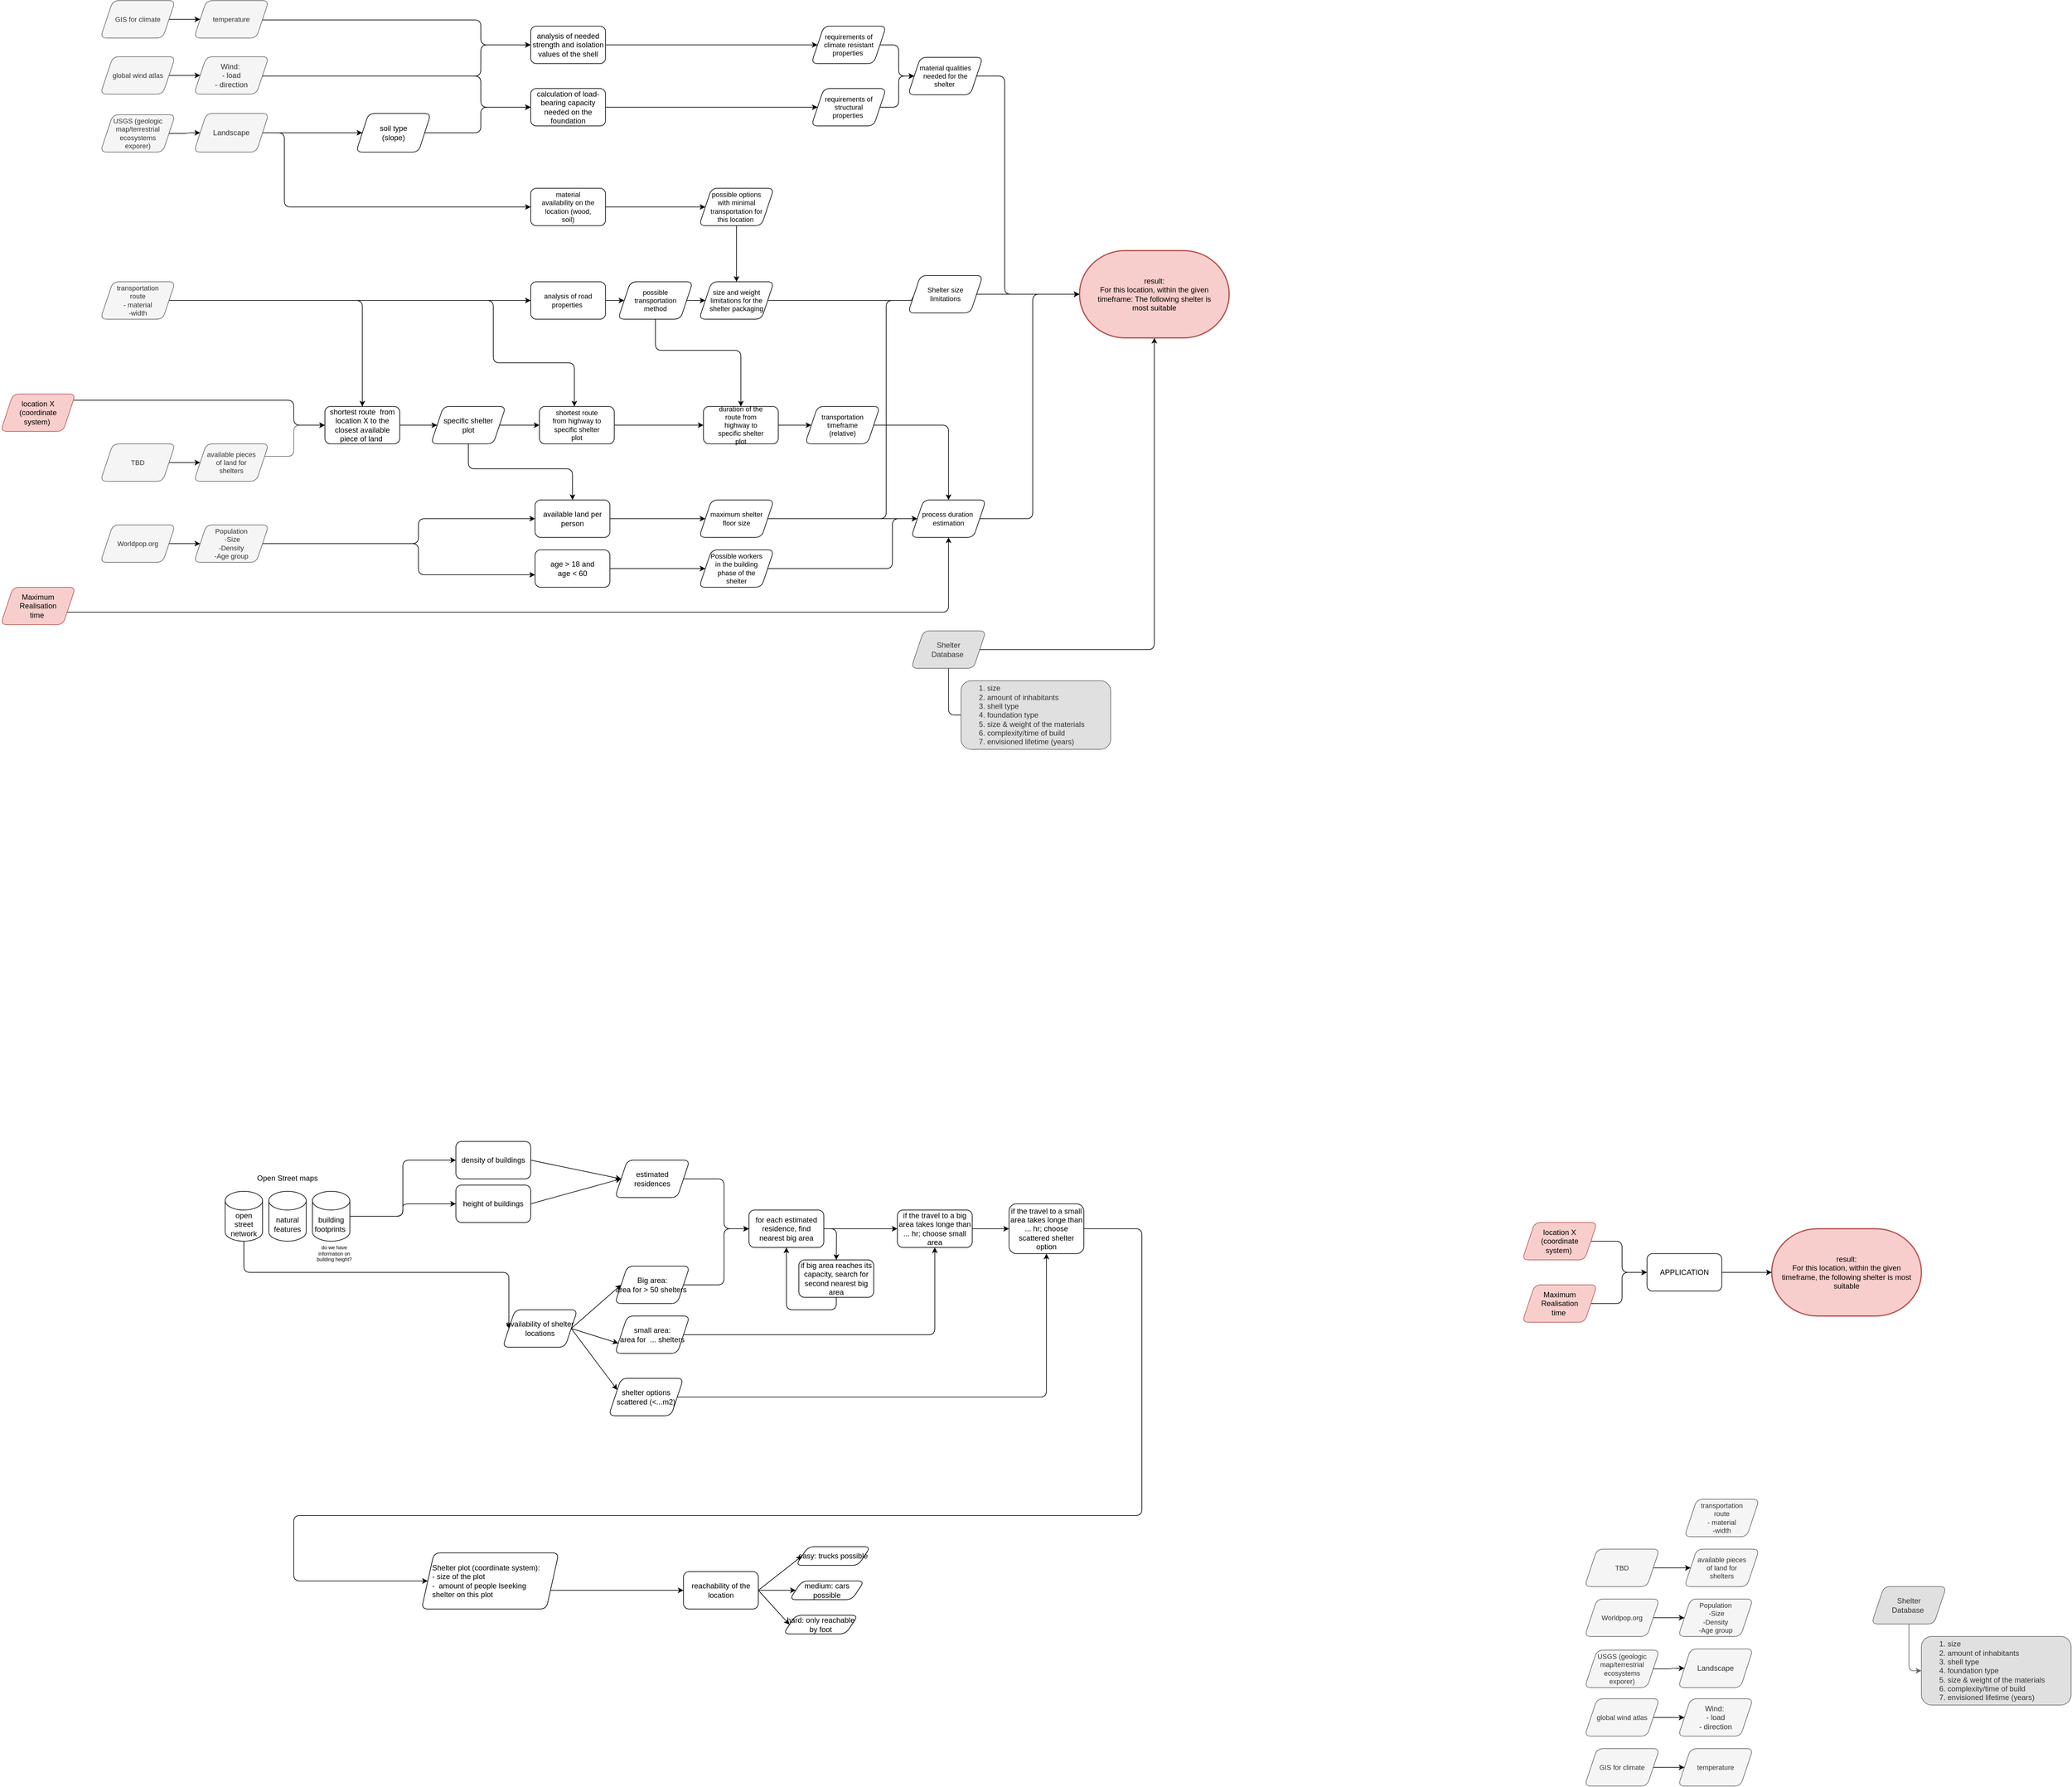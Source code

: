 <mxfile>
    <diagram id="C5RBs43oDa-KdzZeNtuy" name="Page-1">
        <mxGraphModel dx="1010" dy="2383" grid="1" gridSize="10" guides="1" tooltips="1" connect="1" arrows="1" fold="1" page="1" pageScale="1" pageWidth="2336" pageHeight="1654" math="0" shadow="0">
            <root>
                <mxCell id="WIyWlLk6GJQsqaUBKTNV-0"/>
                <mxCell id="WIyWlLk6GJQsqaUBKTNV-1" parent="WIyWlLk6GJQsqaUBKTNV-0"/>
                <mxCell id="rGAcFq7chmI2JZtGDuDB-11" style="rounded=1;orthogonalLoop=1;jettySize=auto;html=1;entryX=0;entryY=0.5;entryDx=0;entryDy=0;exitX=1;exitY=0.5;exitDx=0;exitDy=0;" parent="WIyWlLk6GJQsqaUBKTNV-1" source="rGAcFq7chmI2JZtGDuDB-4" target="rGAcFq7chmI2JZtGDuDB-7" edge="1">
                    <mxGeometry relative="1" as="geometry"/>
                </mxCell>
                <mxCell id="rGAcFq7chmI2JZtGDuDB-12" style="edgeStyle=orthogonalEdgeStyle;rounded=1;orthogonalLoop=1;jettySize=auto;html=1;" parent="WIyWlLk6GJQsqaUBKTNV-1" source="rGAcFq7chmI2JZtGDuDB-4" target="rGAcFq7chmI2JZtGDuDB-8" edge="1">
                    <mxGeometry relative="1" as="geometry"/>
                </mxCell>
                <mxCell id="rGAcFq7chmI2JZtGDuDB-13" style="rounded=1;orthogonalLoop=1;jettySize=auto;html=1;exitX=1;exitY=0.5;exitDx=0;exitDy=0;entryX=0;entryY=0.5;entryDx=0;entryDy=0;" parent="WIyWlLk6GJQsqaUBKTNV-1" source="rGAcFq7chmI2JZtGDuDB-4" target="rGAcFq7chmI2JZtGDuDB-9" edge="1">
                    <mxGeometry relative="1" as="geometry"/>
                </mxCell>
                <mxCell id="rGAcFq7chmI2JZtGDuDB-4" value="reachability of the location" style="rounded=1;whiteSpace=wrap;html=1;" parent="WIyWlLk6GJQsqaUBKTNV-1" vertex="1">
                    <mxGeometry x="1155" y="1170" width="120" height="60" as="geometry"/>
                </mxCell>
                <mxCell id="rGAcFq7chmI2JZtGDuDB-5" value="material qualities needed for the shelter&amp;nbsp;" style="shape=parallelogram;perimeter=parallelogramPerimeter;whiteSpace=wrap;html=1;fixedSize=1;spacing=1;spacingLeft=15;spacingRight=15;fontSize=11;rounded=1;" parent="WIyWlLk6GJQsqaUBKTNV-1" vertex="1">
                    <mxGeometry x="1515" y="-1259" width="120" height="60" as="geometry"/>
                </mxCell>
                <mxCell id="rGAcFq7chmI2JZtGDuDB-7" value="easy: trucks possible" style="shape=parallelogram;perimeter=parallelogramPerimeter;whiteSpace=wrap;html=1;fixedSize=1;rounded=1;" parent="WIyWlLk6GJQsqaUBKTNV-1" vertex="1">
                    <mxGeometry x="1335" y="1130" width="120" height="30" as="geometry"/>
                </mxCell>
                <mxCell id="rGAcFq7chmI2JZtGDuDB-8" value="medium: cars possible" style="shape=parallelogram;perimeter=parallelogramPerimeter;whiteSpace=wrap;html=1;fixedSize=1;rounded=1;" parent="WIyWlLk6GJQsqaUBKTNV-1" vertex="1">
                    <mxGeometry x="1325" y="1185" width="120" height="30" as="geometry"/>
                </mxCell>
                <mxCell id="rGAcFq7chmI2JZtGDuDB-9" value="hard: only reachable by foot" style="shape=parallelogram;perimeter=parallelogramPerimeter;whiteSpace=wrap;html=1;fixedSize=1;rounded=1;" parent="WIyWlLk6GJQsqaUBKTNV-1" vertex="1">
                    <mxGeometry x="1315" y="1240" width="120" height="30" as="geometry"/>
                </mxCell>
                <mxCell id="rGAcFq7chmI2JZtGDuDB-58" style="edgeStyle=orthogonalEdgeStyle;rounded=1;orthogonalLoop=1;jettySize=auto;html=1;entryX=0;entryY=0.5;entryDx=0;entryDy=0;" parent="WIyWlLk6GJQsqaUBKTNV-1" source="rGAcFq7chmI2JZtGDuDB-17" target="rGAcFq7chmI2JZtGDuDB-28" edge="1">
                    <mxGeometry relative="1" as="geometry">
                        <Array as="points">
                            <mxPoint x="450" y="690"/>
                        </Array>
                    </mxGeometry>
                </mxCell>
                <mxCell id="rGAcFq7chmI2JZtGDuDB-17" value="open street network" style="shape=cylinder3;whiteSpace=wrap;html=1;boundedLbl=1;backgroundOutline=1;size=15;rounded=1;" parent="WIyWlLk6GJQsqaUBKTNV-1" vertex="1">
                    <mxGeometry x="420" y="560" width="60" height="80" as="geometry"/>
                </mxCell>
                <mxCell id="rGAcFq7chmI2JZtGDuDB-18" value="natural features" style="shape=cylinder3;whiteSpace=wrap;html=1;boundedLbl=1;backgroundOutline=1;size=15;rounded=1;" parent="WIyWlLk6GJQsqaUBKTNV-1" vertex="1">
                    <mxGeometry x="490" y="560" width="60" height="80" as="geometry"/>
                </mxCell>
                <mxCell id="rGAcFq7chmI2JZtGDuDB-53" style="edgeStyle=orthogonalEdgeStyle;rounded=1;orthogonalLoop=1;jettySize=auto;html=1;entryX=0;entryY=0.5;entryDx=0;entryDy=0;" parent="WIyWlLk6GJQsqaUBKTNV-1" source="rGAcFq7chmI2JZtGDuDB-19" target="rGAcFq7chmI2JZtGDuDB-22" edge="1">
                    <mxGeometry relative="1" as="geometry"/>
                </mxCell>
                <mxCell id="rGAcFq7chmI2JZtGDuDB-55" style="edgeStyle=orthogonalEdgeStyle;rounded=1;orthogonalLoop=1;jettySize=auto;html=1;entryX=0;entryY=0.5;entryDx=0;entryDy=0;" parent="WIyWlLk6GJQsqaUBKTNV-1" source="rGAcFq7chmI2JZtGDuDB-19" target="rGAcFq7chmI2JZtGDuDB-54" edge="1">
                    <mxGeometry relative="1" as="geometry"/>
                </mxCell>
                <mxCell id="rGAcFq7chmI2JZtGDuDB-19" value="building footprints&amp;nbsp;&lt;br&gt;" style="shape=cylinder3;whiteSpace=wrap;html=1;boundedLbl=1;backgroundOutline=1;size=15;rounded=1;" parent="WIyWlLk6GJQsqaUBKTNV-1" vertex="1">
                    <mxGeometry x="560" y="560" width="60" height="80" as="geometry"/>
                </mxCell>
                <mxCell id="rGAcFq7chmI2JZtGDuDB-20" value="Open Street maps" style="text;html=1;strokeColor=none;fillColor=none;align=center;verticalAlign=middle;whiteSpace=wrap;rounded=1;" parent="WIyWlLk6GJQsqaUBKTNV-1" vertex="1">
                    <mxGeometry x="450" y="524" width="140" height="30" as="geometry"/>
                </mxCell>
                <mxCell id="rGAcFq7chmI2JZtGDuDB-21" value="do we have information on building height?" style="text;html=1;strokeColor=none;fillColor=none;align=center;verticalAlign=middle;whiteSpace=wrap;rounded=1;fontSize=8;" parent="WIyWlLk6GJQsqaUBKTNV-1" vertex="1">
                    <mxGeometry x="560" y="650" width="70" height="20" as="geometry"/>
                </mxCell>
                <mxCell id="rGAcFq7chmI2JZtGDuDB-29" style="rounded=1;orthogonalLoop=1;jettySize=auto;html=1;exitX=1;exitY=0.5;exitDx=0;exitDy=0;entryX=0;entryY=0.5;entryDx=0;entryDy=0;" parent="WIyWlLk6GJQsqaUBKTNV-1" source="rGAcFq7chmI2JZtGDuDB-22" target="rGAcFq7chmI2JZtGDuDB-27" edge="1">
                    <mxGeometry relative="1" as="geometry">
                        <mxPoint x="975" y="530" as="targetPoint"/>
                    </mxGeometry>
                </mxCell>
                <mxCell id="rGAcFq7chmI2JZtGDuDB-22" value="density of buildings" style="rounded=1;whiteSpace=wrap;html=1;" parent="WIyWlLk6GJQsqaUBKTNV-1" vertex="1">
                    <mxGeometry x="790" y="480" width="120" height="60" as="geometry"/>
                </mxCell>
                <mxCell id="rGAcFq7chmI2JZtGDuDB-27" value="estimated &lt;br&gt;residences" style="shape=parallelogram;perimeter=parallelogramPerimeter;whiteSpace=wrap;html=1;fixedSize=1;rounded=1;" parent="WIyWlLk6GJQsqaUBKTNV-1" vertex="1">
                    <mxGeometry x="1045" y="510" width="120" height="60" as="geometry"/>
                </mxCell>
                <mxCell id="rGAcFq7chmI2JZtGDuDB-28" value="availability of shelter locations" style="shape=parallelogram;perimeter=parallelogramPerimeter;whiteSpace=wrap;html=1;fixedSize=1;rounded=1;" parent="WIyWlLk6GJQsqaUBKTNV-1" vertex="1">
                    <mxGeometry x="865" y="750" width="120" height="60" as="geometry"/>
                </mxCell>
                <mxCell id="aEGkrqKBKEE6HLABcekG-55" style="edgeStyle=orthogonalEdgeStyle;rounded=1;orthogonalLoop=1;jettySize=auto;html=1;entryX=0.5;entryY=1;entryDx=0;entryDy=0;" parent="WIyWlLk6GJQsqaUBKTNV-1" source="rGAcFq7chmI2JZtGDuDB-30" target="rGAcFq7chmI2JZtGDuDB-38" edge="1">
                    <mxGeometry relative="1" as="geometry"/>
                </mxCell>
                <mxCell id="rGAcFq7chmI2JZtGDuDB-30" value="shelter options scattered (&amp;lt;...m2)" style="shape=parallelogram;perimeter=parallelogramPerimeter;whiteSpace=wrap;html=1;fixedSize=1;rounded=1;" parent="WIyWlLk6GJQsqaUBKTNV-1" vertex="1">
                    <mxGeometry x="1035" y="860" width="120" height="60" as="geometry"/>
                </mxCell>
                <mxCell id="aEGkrqKBKEE6HLABcekG-53" style="edgeStyle=orthogonalEdgeStyle;rounded=1;orthogonalLoop=1;jettySize=auto;html=1;entryX=0.5;entryY=1;entryDx=0;entryDy=0;" parent="WIyWlLk6GJQsqaUBKTNV-1" source="rGAcFq7chmI2JZtGDuDB-31" target="rGAcFq7chmI2JZtGDuDB-37" edge="1">
                    <mxGeometry relative="1" as="geometry"/>
                </mxCell>
                <mxCell id="rGAcFq7chmI2JZtGDuDB-31" value="small area: &lt;br&gt;area for&amp;nbsp; ... shelters" style="shape=parallelogram;perimeter=parallelogramPerimeter;whiteSpace=wrap;html=1;fixedSize=1;rounded=1;" parent="WIyWlLk6GJQsqaUBKTNV-1" vertex="1">
                    <mxGeometry x="1045" y="760" width="120" height="60" as="geometry"/>
                </mxCell>
                <mxCell id="aEGkrqKBKEE6HLABcekG-52" style="edgeStyle=orthogonalEdgeStyle;rounded=1;orthogonalLoop=1;jettySize=auto;html=1;" parent="WIyWlLk6GJQsqaUBKTNV-1" source="rGAcFq7chmI2JZtGDuDB-32" target="rGAcFq7chmI2JZtGDuDB-60" edge="1">
                    <mxGeometry relative="1" as="geometry">
                        <Array as="points">
                            <mxPoint x="1220" y="710"/>
                            <mxPoint x="1220" y="620"/>
                        </Array>
                    </mxGeometry>
                </mxCell>
                <mxCell id="rGAcFq7chmI2JZtGDuDB-32" value="Big area: &lt;br&gt;area for &amp;gt; 50 shelters&amp;nbsp;" style="shape=parallelogram;perimeter=parallelogramPerimeter;whiteSpace=wrap;html=1;fixedSize=1;rounded=1;" parent="WIyWlLk6GJQsqaUBKTNV-1" vertex="1">
                    <mxGeometry x="1045" y="680" width="120" height="60" as="geometry"/>
                </mxCell>
                <mxCell id="rGAcFq7chmI2JZtGDuDB-33" value="" style="endArrow=classic;html=1;rounded=1;exitX=1;exitY=0.5;exitDx=0;exitDy=0;entryX=0;entryY=0.25;entryDx=0;entryDy=0;" parent="WIyWlLk6GJQsqaUBKTNV-1" source="rGAcFq7chmI2JZtGDuDB-28" target="rGAcFq7chmI2JZtGDuDB-30" edge="1">
                    <mxGeometry width="50" height="50" relative="1" as="geometry">
                        <mxPoint x="960" y="670" as="sourcePoint"/>
                        <mxPoint x="1010" y="620" as="targetPoint"/>
                    </mxGeometry>
                </mxCell>
                <mxCell id="rGAcFq7chmI2JZtGDuDB-34" value="" style="endArrow=classic;html=1;rounded=1;entryX=0;entryY=0.75;entryDx=0;entryDy=0;exitX=1;exitY=0.5;exitDx=0;exitDy=0;" parent="WIyWlLk6GJQsqaUBKTNV-1" source="rGAcFq7chmI2JZtGDuDB-28" target="rGAcFq7chmI2JZtGDuDB-31" edge="1">
                    <mxGeometry width="50" height="50" relative="1" as="geometry">
                        <mxPoint x="980" y="660" as="sourcePoint"/>
                        <mxPoint x="1054" y="618" as="targetPoint"/>
                    </mxGeometry>
                </mxCell>
                <mxCell id="rGAcFq7chmI2JZtGDuDB-35" value="" style="endArrow=classic;html=1;rounded=1;entryX=0;entryY=0.5;entryDx=0;entryDy=0;exitX=1;exitY=0.5;exitDx=0;exitDy=0;" parent="WIyWlLk6GJQsqaUBKTNV-1" source="rGAcFq7chmI2JZtGDuDB-28" target="rGAcFq7chmI2JZtGDuDB-32" edge="1">
                    <mxGeometry width="50" height="50" relative="1" as="geometry">
                        <mxPoint x="980" y="650" as="sourcePoint"/>
                        <mxPoint x="1064" y="628" as="targetPoint"/>
                    </mxGeometry>
                </mxCell>
                <mxCell id="rGAcFq7chmI2JZtGDuDB-47" style="edgeStyle=orthogonalEdgeStyle;rounded=1;orthogonalLoop=1;jettySize=auto;html=1;entryX=0;entryY=0.5;entryDx=0;entryDy=0;" parent="WIyWlLk6GJQsqaUBKTNV-1" source="rGAcFq7chmI2JZtGDuDB-37" target="rGAcFq7chmI2JZtGDuDB-38" edge="1">
                    <mxGeometry relative="1" as="geometry"/>
                </mxCell>
                <mxCell id="rGAcFq7chmI2JZtGDuDB-37" value="if the travel to a big area takes longe than ... hr; choose small area" style="rounded=1;whiteSpace=wrap;html=1;" parent="WIyWlLk6GJQsqaUBKTNV-1" vertex="1">
                    <mxGeometry x="1498" y="590" width="120" height="60" as="geometry"/>
                </mxCell>
                <mxCell id="aEGkrqKBKEE6HLABcekG-57" style="edgeStyle=orthogonalEdgeStyle;rounded=1;orthogonalLoop=1;jettySize=auto;html=1;" parent="WIyWlLk6GJQsqaUBKTNV-1" source="rGAcFq7chmI2JZtGDuDB-38" target="aEGkrqKBKEE6HLABcekG-56" edge="1">
                    <mxGeometry relative="1" as="geometry">
                        <Array as="points">
                            <mxPoint x="1890" y="620"/>
                            <mxPoint x="1890" y="1080"/>
                            <mxPoint x="530" y="1080"/>
                            <mxPoint x="530" y="1185"/>
                        </Array>
                    </mxGeometry>
                </mxCell>
                <mxCell id="rGAcFq7chmI2JZtGDuDB-38" value="if the travel to a small area takes longe than ... hr; choose scattered shelter option" style="rounded=1;whiteSpace=wrap;html=1;" parent="WIyWlLk6GJQsqaUBKTNV-1" vertex="1">
                    <mxGeometry x="1677" y="580" width="120" height="80" as="geometry"/>
                </mxCell>
                <mxCell id="aEGkrqKBKEE6HLABcekG-13" style="edgeStyle=orthogonalEdgeStyle;rounded=1;orthogonalLoop=1;jettySize=auto;html=1;entryX=0;entryY=0.5;entryDx=0;entryDy=0;" parent="WIyWlLk6GJQsqaUBKTNV-1" source="rGAcFq7chmI2JZtGDuDB-41" target="F6FDtYqWP2EwDNqiijw_-52" edge="1">
                    <mxGeometry relative="1" as="geometry">
                        <Array as="points">
                            <mxPoint x="830" y="-1138"/>
                            <mxPoint x="830" y="-1179"/>
                        </Array>
                    </mxGeometry>
                </mxCell>
                <mxCell id="rGAcFq7chmI2JZtGDuDB-41" value="soil type&lt;br&gt;(slope)" style="shape=parallelogram;perimeter=parallelogramPerimeter;whiteSpace=wrap;html=1;fixedSize=1;rounded=1;" parent="WIyWlLk6GJQsqaUBKTNV-1" vertex="1">
                    <mxGeometry x="630" y="-1169" width="120" height="62" as="geometry"/>
                </mxCell>
                <mxCell id="rGAcFq7chmI2JZtGDuDB-54" value="height of buildings" style="rounded=1;whiteSpace=wrap;html=1;" parent="WIyWlLk6GJQsqaUBKTNV-1" vertex="1">
                    <mxGeometry x="790" y="550" width="120" height="60" as="geometry"/>
                </mxCell>
                <mxCell id="rGAcFq7chmI2JZtGDuDB-56" style="rounded=1;orthogonalLoop=1;jettySize=auto;html=1;exitX=1;exitY=0.5;exitDx=0;exitDy=0;entryX=0;entryY=0.5;entryDx=0;entryDy=0;" parent="WIyWlLk6GJQsqaUBKTNV-1" source="rGAcFq7chmI2JZtGDuDB-54" target="rGAcFq7chmI2JZtGDuDB-27" edge="1">
                    <mxGeometry relative="1" as="geometry">
                        <mxPoint x="920" y="520" as="sourcePoint"/>
                        <mxPoint x="1005" y="550" as="targetPoint"/>
                    </mxGeometry>
                </mxCell>
                <mxCell id="rGAcFq7chmI2JZtGDuDB-59" value="" style="endArrow=classic;html=1;rounded=1;entryX=0;entryY=0.5;entryDx=0;entryDy=0;edgeStyle=orthogonalEdgeStyle;" parent="WIyWlLk6GJQsqaUBKTNV-1" source="rGAcFq7chmI2JZtGDuDB-27" target="rGAcFq7chmI2JZtGDuDB-60" edge="1">
                    <mxGeometry width="50" height="50" relative="1" as="geometry">
                        <mxPoint x="1360" y="550" as="sourcePoint"/>
                        <mxPoint x="1249.231" y="470" as="targetPoint"/>
                        <Array as="points">
                            <mxPoint x="1220" y="540"/>
                            <mxPoint x="1220" y="620"/>
                        </Array>
                    </mxGeometry>
                </mxCell>
                <mxCell id="rGAcFq7chmI2JZtGDuDB-66" style="edgeStyle=orthogonalEdgeStyle;rounded=1;orthogonalLoop=1;jettySize=auto;html=1;entryX=0;entryY=0.5;entryDx=0;entryDy=0;" parent="WIyWlLk6GJQsqaUBKTNV-1" source="rGAcFq7chmI2JZtGDuDB-60" target="rGAcFq7chmI2JZtGDuDB-37" edge="1">
                    <mxGeometry relative="1" as="geometry"/>
                </mxCell>
                <mxCell id="rGAcFq7chmI2JZtGDuDB-60" value="for each estimated residence, find nearest big area" style="rounded=1;whiteSpace=wrap;html=1;" parent="WIyWlLk6GJQsqaUBKTNV-1" vertex="1">
                    <mxGeometry x="1260" y="590" width="120" height="60" as="geometry"/>
                </mxCell>
                <mxCell id="rGAcFq7chmI2JZtGDuDB-61" value="if big area reaches its capacity, search for second nearest big area" style="rounded=1;whiteSpace=wrap;html=1;" parent="WIyWlLk6GJQsqaUBKTNV-1" vertex="1">
                    <mxGeometry x="1340" y="670" width="120" height="60" as="geometry"/>
                </mxCell>
                <mxCell id="rGAcFq7chmI2JZtGDuDB-63" value="" style="endArrow=classic;html=1;rounded=1;exitX=1;exitY=0.5;exitDx=0;exitDy=0;edgeStyle=orthogonalEdgeStyle;" parent="WIyWlLk6GJQsqaUBKTNV-1" source="rGAcFq7chmI2JZtGDuDB-60" edge="1">
                    <mxGeometry width="50" height="50" relative="1" as="geometry">
                        <mxPoint x="1380" y="780" as="sourcePoint"/>
                        <mxPoint x="1400" y="670" as="targetPoint"/>
                    </mxGeometry>
                </mxCell>
                <mxCell id="rGAcFq7chmI2JZtGDuDB-64" value="" style="endArrow=classic;html=1;rounded=1;exitX=0.5;exitY=1;exitDx=0;exitDy=0;entryX=0.5;entryY=1;entryDx=0;entryDy=0;" parent="WIyWlLk6GJQsqaUBKTNV-1" source="rGAcFq7chmI2JZtGDuDB-61" target="rGAcFq7chmI2JZtGDuDB-60" edge="1">
                    <mxGeometry width="50" height="50" relative="1" as="geometry">
                        <mxPoint x="1380" y="780" as="sourcePoint"/>
                        <mxPoint x="1280" y="730" as="targetPoint"/>
                        <Array as="points">
                            <mxPoint x="1400" y="750"/>
                            <mxPoint x="1320" y="750"/>
                        </Array>
                    </mxGeometry>
                </mxCell>
                <mxCell id="F6FDtYqWP2EwDNqiijw_-13" style="edgeStyle=orthogonalEdgeStyle;rounded=1;orthogonalLoop=1;jettySize=auto;html=1;entryX=0;entryY=0.5;entryDx=0;entryDy=0;" parent="WIyWlLk6GJQsqaUBKTNV-1" source="F6FDtYqWP2EwDNqiijw_-0" target="F6FDtYqWP2EwDNqiijw_-12" edge="1">
                    <mxGeometry relative="1" as="geometry">
                        <mxPoint x="350" y="-789" as="sourcePoint"/>
                        <Array as="points">
                            <mxPoint x="480" y="-869"/>
                            <mxPoint x="480" y="-869"/>
                        </Array>
                    </mxGeometry>
                </mxCell>
                <mxCell id="aEGkrqKBKEE6HLABcekG-31" style="edgeStyle=orthogonalEdgeStyle;rounded=1;orthogonalLoop=1;jettySize=auto;html=1;" parent="WIyWlLk6GJQsqaUBKTNV-1" source="F6FDtYqWP2EwDNqiijw_-0" target="F6FDtYqWP2EwDNqiijw_-33" edge="1">
                    <mxGeometry relative="1" as="geometry"/>
                </mxCell>
                <mxCell id="aEGkrqKBKEE6HLABcekG-90" style="edgeStyle=orthogonalEdgeStyle;rounded=1;orthogonalLoop=1;jettySize=auto;html=1;" parent="WIyWlLk6GJQsqaUBKTNV-1" source="F6FDtYqWP2EwDNqiijw_-0" target="aEGkrqKBKEE6HLABcekG-88" edge="1">
                    <mxGeometry relative="1" as="geometry">
                        <Array as="points">
                            <mxPoint x="850" y="-869"/>
                            <mxPoint x="850" y="-769"/>
                            <mxPoint x="980" y="-769"/>
                        </Array>
                    </mxGeometry>
                </mxCell>
                <mxCell id="F6FDtYqWP2EwDNqiijw_-0" value="transportation route&lt;br&gt;- material&lt;br&gt;-width" style="shape=parallelogram;perimeter=parallelogramPerimeter;whiteSpace=wrap;html=1;fixedSize=1;spacing=1;spacingLeft=15;spacingRight=15;fontSize=11;fillColor=#f5f5f5;strokeColor=#666666;fontColor=#333333;rounded=1;" parent="WIyWlLk6GJQsqaUBKTNV-1" vertex="1">
                    <mxGeometry x="220" y="-899" width="120" height="60" as="geometry"/>
                </mxCell>
                <mxCell id="aEGkrqKBKEE6HLABcekG-4" style="edgeStyle=orthogonalEdgeStyle;rounded=1;orthogonalLoop=1;jettySize=auto;html=1;" parent="WIyWlLk6GJQsqaUBKTNV-1" source="F6FDtYqWP2EwDNqiijw_-1" target="aEGkrqKBKEE6HLABcekG-3" edge="1">
                    <mxGeometry relative="1" as="geometry">
                        <Array as="points">
                            <mxPoint x="830" y="-1319"/>
                            <mxPoint x="830" y="-1279"/>
                        </Array>
                    </mxGeometry>
                </mxCell>
                <mxCell id="F6FDtYqWP2EwDNqiijw_-1" value="temperature" style="shape=parallelogram;perimeter=parallelogramPerimeter;whiteSpace=wrap;html=1;fixedSize=1;spacing=1;spacingLeft=15;spacingRight=15;fontSize=11;fillColor=#f5f5f5;strokeColor=#666666;fontColor=#333333;rounded=1;" parent="WIyWlLk6GJQsqaUBKTNV-1" vertex="1">
                    <mxGeometry x="370" y="-1350" width="120" height="60" as="geometry"/>
                </mxCell>
                <mxCell id="F6FDtYqWP2EwDNqiijw_-44" style="edgeStyle=orthogonalEdgeStyle;rounded=1;orthogonalLoop=1;jettySize=auto;html=1;" parent="WIyWlLk6GJQsqaUBKTNV-1" source="F6FDtYqWP2EwDNqiijw_-2" target="F6FDtYqWP2EwDNqiijw_-43" edge="1">
                    <mxGeometry relative="1" as="geometry">
                        <Array as="points">
                            <mxPoint x="730" y="-479"/>
                            <mxPoint x="730" y="-429"/>
                        </Array>
                    </mxGeometry>
                </mxCell>
                <mxCell id="F6FDtYqWP2EwDNqiijw_-47" style="edgeStyle=orthogonalEdgeStyle;rounded=1;orthogonalLoop=1;jettySize=auto;html=1;entryX=0;entryY=0.5;entryDx=0;entryDy=0;" parent="WIyWlLk6GJQsqaUBKTNV-1" source="F6FDtYqWP2EwDNqiijw_-2" target="F6FDtYqWP2EwDNqiijw_-46" edge="1">
                    <mxGeometry relative="1" as="geometry">
                        <Array as="points">
                            <mxPoint x="730" y="-479"/>
                            <mxPoint x="730" y="-519"/>
                        </Array>
                    </mxGeometry>
                </mxCell>
                <mxCell id="F6FDtYqWP2EwDNqiijw_-2" value="&lt;div style=&quot;font-size: 11px;&quot;&gt;Population&lt;/div&gt;&lt;div style=&quot;font-size: 11px;&quot;&gt;&amp;nbsp;-Size&lt;/div&gt;&lt;div style=&quot;font-size: 11px;&quot;&gt;-Density&lt;/div&gt;&lt;div style=&quot;font-size: 11px;&quot;&gt;-Age group&lt;/div&gt;" style="shape=parallelogram;perimeter=parallelogramPerimeter;whiteSpace=wrap;html=1;fixedSize=1;spacing=1;spacingLeft=15;spacingRight=15;fontSize=11;fillColor=#f5f5f5;strokeColor=#666666;fontColor=#333333;rounded=1;" parent="WIyWlLk6GJQsqaUBKTNV-1" vertex="1">
                    <mxGeometry x="370" y="-509" width="120" height="60" as="geometry"/>
                </mxCell>
                <mxCell id="F6FDtYqWP2EwDNqiijw_-26" style="edgeStyle=orthogonalEdgeStyle;rounded=1;orthogonalLoop=1;jettySize=auto;html=1;" parent="WIyWlLk6GJQsqaUBKTNV-1" source="F6FDtYqWP2EwDNqiijw_-11" target="F6FDtYqWP2EwDNqiijw_-25" edge="1">
                    <mxGeometry relative="1" as="geometry"/>
                </mxCell>
                <mxCell id="aEGkrqKBKEE6HLABcekG-99" style="edgeStyle=orthogonalEdgeStyle;rounded=1;orthogonalLoop=1;jettySize=auto;html=1;" parent="WIyWlLk6GJQsqaUBKTNV-1" source="F6FDtYqWP2EwDNqiijw_-11" target="aEGkrqKBKEE6HLABcekG-91" edge="1">
                    <mxGeometry relative="1" as="geometry">
                        <Array as="points">
                            <mxPoint x="1110" y="-789"/>
                            <mxPoint x="1247" y="-789"/>
                        </Array>
                    </mxGeometry>
                </mxCell>
                <mxCell id="F6FDtYqWP2EwDNqiijw_-11" value="possible transportation method" style="shape=parallelogram;perimeter=parallelogramPerimeter;whiteSpace=wrap;html=1;fixedSize=1;spacing=1;spacingLeft=15;spacingRight=15;fontSize=11;rounded=1;" parent="WIyWlLk6GJQsqaUBKTNV-1" vertex="1">
                    <mxGeometry x="1050" y="-899" width="120" height="60" as="geometry"/>
                </mxCell>
                <mxCell id="F6FDtYqWP2EwDNqiijw_-14" style="edgeStyle=orthogonalEdgeStyle;rounded=1;orthogonalLoop=1;jettySize=auto;html=1;" parent="WIyWlLk6GJQsqaUBKTNV-1" source="F6FDtYqWP2EwDNqiijw_-12" target="F6FDtYqWP2EwDNqiijw_-11" edge="1">
                    <mxGeometry relative="1" as="geometry"/>
                </mxCell>
                <mxCell id="F6FDtYqWP2EwDNqiijw_-12" value="analysis of road properties&amp;nbsp;" style="rounded=1;whiteSpace=wrap;html=1;spacing=1;spacingLeft=15;spacingRight=15;fontSize=11;" parent="WIyWlLk6GJQsqaUBKTNV-1" vertex="1">
                    <mxGeometry x="910" y="-899" width="120" height="60" as="geometry"/>
                </mxCell>
                <mxCell id="aEGkrqKBKEE6HLABcekG-33" style="edgeStyle=orthogonalEdgeStyle;rounded=1;orthogonalLoop=1;jettySize=auto;html=1;entryX=0;entryY=0.5;entryDx=0;entryDy=0;" parent="WIyWlLk6GJQsqaUBKTNV-1" source="F6FDtYqWP2EwDNqiijw_-25" target="aEGkrqKBKEE6HLABcekG-16" edge="1">
                    <mxGeometry relative="1" as="geometry">
                        <Array as="points">
                            <mxPoint x="1430" y="-869"/>
                            <mxPoint x="1430" y="-869"/>
                        </Array>
                    </mxGeometry>
                </mxCell>
                <mxCell id="F6FDtYqWP2EwDNqiijw_-25" value="size and weight limitations for the shelter packaging" style="shape=parallelogram;perimeter=parallelogramPerimeter;whiteSpace=wrap;html=1;fixedSize=1;spacing=1;spacingLeft=15;spacingRight=15;fontSize=11;rounded=1;" parent="WIyWlLk6GJQsqaUBKTNV-1" vertex="1">
                    <mxGeometry x="1180" y="-899" width="120" height="60" as="geometry"/>
                </mxCell>
                <mxCell id="aEGkrqKBKEE6HLABcekG-18" style="edgeStyle=orthogonalEdgeStyle;rounded=1;orthogonalLoop=1;jettySize=auto;html=1;entryX=0;entryY=0.5;entryDx=0;entryDy=0;" parent="WIyWlLk6GJQsqaUBKTNV-1" source="F6FDtYqWP2EwDNqiijw_-28" target="aEGkrqKBKEE6HLABcekG-16" edge="1">
                    <mxGeometry relative="1" as="geometry">
                        <Array as="points">
                            <mxPoint x="1480" y="-519"/>
                            <mxPoint x="1480" y="-869"/>
                            <mxPoint x="1525" y="-869"/>
                        </Array>
                    </mxGeometry>
                </mxCell>
                <mxCell id="aEGkrqKBKEE6HLABcekG-62" style="edgeStyle=orthogonalEdgeStyle;rounded=1;orthogonalLoop=1;jettySize=auto;html=1;" parent="WIyWlLk6GJQsqaUBKTNV-1" source="F6FDtYqWP2EwDNqiijw_-28" target="aEGkrqKBKEE6HLABcekG-59" edge="1">
                    <mxGeometry relative="1" as="geometry">
                        <Array as="points">
                            <mxPoint x="1580" y="-519"/>
                        </Array>
                    </mxGeometry>
                </mxCell>
                <mxCell id="F6FDtYqWP2EwDNqiijw_-28" value="maximum shelter floor size" style="shape=parallelogram;perimeter=parallelogramPerimeter;whiteSpace=wrap;html=1;fixedSize=1;spacing=1;spacingLeft=15;spacingRight=15;fontSize=11;rounded=1;" parent="WIyWlLk6GJQsqaUBKTNV-1" vertex="1">
                    <mxGeometry x="1180" y="-549" width="120" height="60" as="geometry"/>
                </mxCell>
                <mxCell id="aEGkrqKBKEE6HLABcekG-29" style="edgeStyle=orthogonalEdgeStyle;rounded=1;orthogonalLoop=1;jettySize=auto;html=1;entryX=0;entryY=0.5;entryDx=0;entryDy=0;exitX=1;exitY=0.5;exitDx=0;exitDy=0;" parent="WIyWlLk6GJQsqaUBKTNV-1" source="F6FDtYqWP2EwDNqiijw_-29" target="aEGkrqKBKEE6HLABcekG-59" edge="1">
                    <mxGeometry relative="1" as="geometry">
                        <Array as="points">
                            <mxPoint x="1490" y="-439"/>
                            <mxPoint x="1490" y="-519"/>
                        </Array>
                    </mxGeometry>
                </mxCell>
                <mxCell id="F6FDtYqWP2EwDNqiijw_-29" value="Possible workers in the building phase of the shelter" style="shape=parallelogram;perimeter=parallelogramPerimeter;whiteSpace=wrap;html=1;fixedSize=1;spacing=1;spacingLeft=15;spacingRight=15;fontSize=11;rounded=1;" parent="WIyWlLk6GJQsqaUBKTNV-1" vertex="1">
                    <mxGeometry x="1180" y="-469" width="120" height="60" as="geometry"/>
                </mxCell>
                <mxCell id="F6FDtYqWP2EwDNqiijw_-36" style="edgeStyle=orthogonalEdgeStyle;rounded=1;orthogonalLoop=1;jettySize=auto;html=1;fillColor=#f5f5f5;strokeColor=#666666;" parent="WIyWlLk6GJQsqaUBKTNV-1" source="F6FDtYqWP2EwDNqiijw_-30" target="F6FDtYqWP2EwDNqiijw_-33" edge="1">
                    <mxGeometry relative="1" as="geometry">
                        <Array as="points">
                            <mxPoint x="530" y="-619"/>
                            <mxPoint x="530" y="-669"/>
                        </Array>
                    </mxGeometry>
                </mxCell>
                <mxCell id="F6FDtYqWP2EwDNqiijw_-30" value="available pieces of land for shelters" style="shape=parallelogram;perimeter=parallelogramPerimeter;whiteSpace=wrap;html=1;fixedSize=1;spacing=1;spacingLeft=15;spacingRight=15;fontSize=11;fillColor=#f5f5f5;strokeColor=#666666;fontColor=#333333;rounded=1;" parent="WIyWlLk6GJQsqaUBKTNV-1" vertex="1">
                    <mxGeometry x="370" y="-639" width="120" height="60" as="geometry"/>
                </mxCell>
                <mxCell id="F6FDtYqWP2EwDNqiijw_-34" style="edgeStyle=orthogonalEdgeStyle;rounded=1;orthogonalLoop=1;jettySize=auto;html=1;" parent="WIyWlLk6GJQsqaUBKTNV-1" source="F6FDtYqWP2EwDNqiijw_-31" target="F6FDtYqWP2EwDNqiijw_-33" edge="1">
                    <mxGeometry relative="1" as="geometry">
                        <Array as="points">
                            <mxPoint x="530" y="-709"/>
                            <mxPoint x="530" y="-669"/>
                        </Array>
                    </mxGeometry>
                </mxCell>
                <mxCell id="F6FDtYqWP2EwDNqiijw_-31" value="location X (coordinate system)&amp;nbsp;" style="shape=parallelogram;perimeter=parallelogramPerimeter;whiteSpace=wrap;html=1;fixedSize=1;spacingLeft=15;spacingRight=15;fillColor=#f8cecc;strokeColor=#b85450;rounded=1;" parent="WIyWlLk6GJQsqaUBKTNV-1" vertex="1">
                    <mxGeometry x="60" y="-719" width="120" height="60" as="geometry"/>
                </mxCell>
                <mxCell id="aEGkrqKBKEE6HLABcekG-102" style="edgeStyle=orthogonalEdgeStyle;rounded=1;orthogonalLoop=1;jettySize=auto;html=1;" parent="WIyWlLk6GJQsqaUBKTNV-1" source="F6FDtYqWP2EwDNqiijw_-33" target="F6FDtYqWP2EwDNqiijw_-41" edge="1">
                    <mxGeometry relative="1" as="geometry"/>
                </mxCell>
                <mxCell id="F6FDtYqWP2EwDNqiijw_-33" value="shortest route&amp;nbsp; from location X to the closest available piece of land&amp;nbsp;" style="rounded=1;whiteSpace=wrap;html=1;" parent="WIyWlLk6GJQsqaUBKTNV-1" vertex="1">
                    <mxGeometry x="580" y="-699" width="120" height="60" as="geometry"/>
                </mxCell>
                <mxCell id="F6FDtYqWP2EwDNqiijw_-49" style="edgeStyle=orthogonalEdgeStyle;rounded=1;orthogonalLoop=1;jettySize=auto;html=1;" parent="WIyWlLk6GJQsqaUBKTNV-1" source="F6FDtYqWP2EwDNqiijw_-41" target="F6FDtYqWP2EwDNqiijw_-46" edge="1">
                    <mxGeometry relative="1" as="geometry">
                        <Array as="points">
                            <mxPoint x="810" y="-599"/>
                            <mxPoint x="977" y="-599"/>
                        </Array>
                    </mxGeometry>
                </mxCell>
                <mxCell id="aEGkrqKBKEE6HLABcekG-89" style="edgeStyle=orthogonalEdgeStyle;rounded=1;orthogonalLoop=1;jettySize=auto;html=1;" parent="WIyWlLk6GJQsqaUBKTNV-1" source="F6FDtYqWP2EwDNqiijw_-41" target="aEGkrqKBKEE6HLABcekG-88" edge="1">
                    <mxGeometry relative="1" as="geometry"/>
                </mxCell>
                <mxCell id="F6FDtYqWP2EwDNqiijw_-41" value="specific shelter plot" style="shape=parallelogram;perimeter=parallelogramPerimeter;whiteSpace=wrap;html=1;fixedSize=1;spacingLeft=15;spacingRight=15;rounded=1;" parent="WIyWlLk6GJQsqaUBKTNV-1" vertex="1">
                    <mxGeometry x="750" y="-699" width="120" height="60" as="geometry"/>
                </mxCell>
                <mxCell id="F6FDtYqWP2EwDNqiijw_-45" style="edgeStyle=orthogonalEdgeStyle;rounded=1;orthogonalLoop=1;jettySize=auto;html=1;entryX=0;entryY=0.5;entryDx=0;entryDy=0;" parent="WIyWlLk6GJQsqaUBKTNV-1" source="F6FDtYqWP2EwDNqiijw_-43" target="F6FDtYqWP2EwDNqiijw_-29" edge="1">
                    <mxGeometry relative="1" as="geometry"/>
                </mxCell>
                <mxCell id="F6FDtYqWP2EwDNqiijw_-43" value="age &amp;gt; 18 and&lt;br&gt;age &amp;lt; 60" style="rounded=1;whiteSpace=wrap;html=1;" parent="WIyWlLk6GJQsqaUBKTNV-1" vertex="1">
                    <mxGeometry x="917" y="-469" width="120" height="60" as="geometry"/>
                </mxCell>
                <mxCell id="F6FDtYqWP2EwDNqiijw_-50" style="edgeStyle=orthogonalEdgeStyle;rounded=1;orthogonalLoop=1;jettySize=auto;html=1;" parent="WIyWlLk6GJQsqaUBKTNV-1" source="F6FDtYqWP2EwDNqiijw_-46" target="F6FDtYqWP2EwDNqiijw_-28" edge="1">
                    <mxGeometry relative="1" as="geometry"/>
                </mxCell>
                <mxCell id="F6FDtYqWP2EwDNqiijw_-46" value="available land per person" style="rounded=1;whiteSpace=wrap;html=1;" parent="WIyWlLk6GJQsqaUBKTNV-1" vertex="1">
                    <mxGeometry x="917" y="-549" width="120" height="60" as="geometry"/>
                </mxCell>
                <mxCell id="F6FDtYqWP2EwDNqiijw_-53" style="edgeStyle=orthogonalEdgeStyle;rounded=1;orthogonalLoop=1;jettySize=auto;html=1;" parent="WIyWlLk6GJQsqaUBKTNV-1" source="F6FDtYqWP2EwDNqiijw_-51" target="F6FDtYqWP2EwDNqiijw_-52" edge="1">
                    <mxGeometry relative="1" as="geometry">
                        <mxPoint x="578" y="-1149" as="sourcePoint"/>
                        <mxPoint x="1015" y="-1209" as="targetPoint"/>
                        <Array as="points">
                            <mxPoint x="830" y="-1229"/>
                            <mxPoint x="830" y="-1179"/>
                        </Array>
                    </mxGeometry>
                </mxCell>
                <mxCell id="aEGkrqKBKEE6HLABcekG-23" style="edgeStyle=orthogonalEdgeStyle;rounded=1;orthogonalLoop=1;jettySize=auto;html=1;entryX=0;entryY=0.5;entryDx=0;entryDy=0;" parent="WIyWlLk6GJQsqaUBKTNV-1" source="F6FDtYqWP2EwDNqiijw_-51" target="aEGkrqKBKEE6HLABcekG-3" edge="1">
                    <mxGeometry relative="1" as="geometry">
                        <Array as="points">
                            <mxPoint x="830" y="-1229"/>
                            <mxPoint x="830" y="-1279"/>
                        </Array>
                    </mxGeometry>
                </mxCell>
                <mxCell id="F6FDtYqWP2EwDNqiijw_-51" value="Wind:&amp;nbsp;&lt;br&gt;- load&lt;br&gt;- direction" style="shape=parallelogram;perimeter=parallelogramPerimeter;whiteSpace=wrap;html=1;fixedSize=1;fillColor=#f5f5f5;strokeColor=#666666;fontColor=#333333;rounded=1;" parent="WIyWlLk6GJQsqaUBKTNV-1" vertex="1">
                    <mxGeometry x="370" y="-1260" width="120" height="60" as="geometry"/>
                </mxCell>
                <mxCell id="F6FDtYqWP2EwDNqiijw_-57" style="edgeStyle=orthogonalEdgeStyle;rounded=1;orthogonalLoop=1;jettySize=auto;html=1;entryX=0;entryY=0.5;entryDx=0;entryDy=0;" parent="WIyWlLk6GJQsqaUBKTNV-1" source="F6FDtYqWP2EwDNqiijw_-52" target="F6FDtYqWP2EwDNqiijw_-55" edge="1">
                    <mxGeometry relative="1" as="geometry"/>
                </mxCell>
                <mxCell id="F6FDtYqWP2EwDNqiijw_-52" value="calculation of load-bearing capacity needed on the foundation" style="rounded=1;whiteSpace=wrap;html=1;" parent="WIyWlLk6GJQsqaUBKTNV-1" vertex="1">
                    <mxGeometry x="910" y="-1209" width="120" height="60" as="geometry"/>
                </mxCell>
                <mxCell id="aEGkrqKBKEE6HLABcekG-98" style="edgeStyle=orthogonalEdgeStyle;rounded=1;orthogonalLoop=1;jettySize=auto;html=1;" parent="WIyWlLk6GJQsqaUBKTNV-1" source="F6FDtYqWP2EwDNqiijw_-55" target="rGAcFq7chmI2JZtGDuDB-5" edge="1">
                    <mxGeometry relative="1" as="geometry"/>
                </mxCell>
                <mxCell id="F6FDtYqWP2EwDNqiijw_-55" value="requirements of structural properties&amp;nbsp;" style="shape=parallelogram;perimeter=parallelogramPerimeter;whiteSpace=wrap;html=1;fixedSize=1;spacing=1;spacingLeft=15;spacingRight=15;fontSize=11;rounded=1;" parent="WIyWlLk6GJQsqaUBKTNV-1" vertex="1">
                    <mxGeometry x="1360" y="-1209" width="120" height="60" as="geometry"/>
                </mxCell>
                <mxCell id="F6FDtYqWP2EwDNqiijw_-59" style="edgeStyle=orthogonalEdgeStyle;rounded=1;orthogonalLoop=1;jettySize=auto;html=1;fillColor=#f5f5f5;strokeColor=#000000;" parent="WIyWlLk6GJQsqaUBKTNV-1" source="F6FDtYqWP2EwDNqiijw_-58" target="F6FDtYqWP2EwDNqiijw_-51" edge="1">
                    <mxGeometry relative="1" as="geometry"/>
                </mxCell>
                <mxCell id="F6FDtYqWP2EwDNqiijw_-58" value="global wind atlas" style="shape=parallelogram;perimeter=parallelogramPerimeter;whiteSpace=wrap;html=1;fixedSize=1;spacing=1;spacingLeft=15;spacingRight=15;fontSize=11;fillColor=#f5f5f5;strokeColor=#666666;fontColor=#333333;rounded=1;" parent="WIyWlLk6GJQsqaUBKTNV-1" vertex="1">
                    <mxGeometry x="220" y="-1260" width="120" height="60" as="geometry"/>
                </mxCell>
                <mxCell id="F6FDtYqWP2EwDNqiijw_-61" style="edgeStyle=orthogonalEdgeStyle;rounded=1;orthogonalLoop=1;jettySize=auto;html=1;fillColor=#f5f5f5;strokeColor=#000000;" parent="WIyWlLk6GJQsqaUBKTNV-1" source="F6FDtYqWP2EwDNqiijw_-60" target="F6FDtYqWP2EwDNqiijw_-2" edge="1">
                    <mxGeometry relative="1" as="geometry"/>
                </mxCell>
                <mxCell id="F6FDtYqWP2EwDNqiijw_-60" value="Worldpop.org" style="shape=parallelogram;perimeter=parallelogramPerimeter;whiteSpace=wrap;html=1;fixedSize=1;spacing=1;spacingLeft=15;spacingRight=15;fontSize=11;fillColor=#f5f5f5;strokeColor=#666666;fontColor=#333333;rounded=1;" parent="WIyWlLk6GJQsqaUBKTNV-1" vertex="1">
                    <mxGeometry x="220" y="-509" width="120" height="60" as="geometry"/>
                </mxCell>
                <mxCell id="F6FDtYqWP2EwDNqiijw_-63" style="edgeStyle=orthogonalEdgeStyle;rounded=1;orthogonalLoop=1;jettySize=auto;html=1;entryX=0;entryY=0.5;entryDx=0;entryDy=0;fillColor=#f5f5f5;strokeColor=#000000;" parent="WIyWlLk6GJQsqaUBKTNV-1" source="aEGkrqKBKEE6HLABcekG-11" target="rGAcFq7chmI2JZtGDuDB-41" edge="1">
                    <mxGeometry relative="1" as="geometry"/>
                </mxCell>
                <mxCell id="F6FDtYqWP2EwDNqiijw_-62" value="USGS (geologic map/terrestrial ecosystems exporer)" style="shape=parallelogram;perimeter=parallelogramPerimeter;whiteSpace=wrap;html=1;fixedSize=1;spacing=1;spacingLeft=15;spacingRight=15;fontSize=11;fillColor=#f5f5f5;strokeColor=#666666;fontColor=#333333;rounded=1;" parent="WIyWlLk6GJQsqaUBKTNV-1" vertex="1">
                    <mxGeometry x="220" y="-1167" width="120" height="60" as="geometry"/>
                </mxCell>
                <mxCell id="F6FDtYqWP2EwDNqiijw_-65" style="edgeStyle=orthogonalEdgeStyle;rounded=1;orthogonalLoop=1;jettySize=auto;html=1;entryX=0;entryY=0.5;entryDx=0;entryDy=0;fillColor=#f5f5f5;strokeColor=#000000;" parent="WIyWlLk6GJQsqaUBKTNV-1" source="F6FDtYqWP2EwDNqiijw_-64" target="F6FDtYqWP2EwDNqiijw_-30" edge="1">
                    <mxGeometry relative="1" as="geometry"/>
                </mxCell>
                <mxCell id="F6FDtYqWP2EwDNqiijw_-64" value="TBD" style="shape=parallelogram;perimeter=parallelogramPerimeter;whiteSpace=wrap;html=1;fixedSize=1;spacing=1;spacingLeft=15;spacingRight=15;fontSize=11;fillColor=#f5f5f5;strokeColor=#666666;fontColor=#333333;rounded=1;" parent="WIyWlLk6GJQsqaUBKTNV-1" vertex="1">
                    <mxGeometry x="220" y="-639" width="120" height="60" as="geometry"/>
                </mxCell>
                <mxCell id="aEGkrqKBKEE6HLABcekG-1" style="edgeStyle=orthogonalEdgeStyle;rounded=1;orthogonalLoop=1;jettySize=auto;html=1;entryX=0;entryY=0.5;entryDx=0;entryDy=0;fillColor=#f5f5f5;strokeColor=#000000;" parent="WIyWlLk6GJQsqaUBKTNV-1" source="aEGkrqKBKEE6HLABcekG-0" target="F6FDtYqWP2EwDNqiijw_-1" edge="1">
                    <mxGeometry relative="1" as="geometry"/>
                </mxCell>
                <mxCell id="aEGkrqKBKEE6HLABcekG-0" value="GIS for climate" style="shape=parallelogram;perimeter=parallelogramPerimeter;whiteSpace=wrap;html=1;fixedSize=1;spacing=1;spacingLeft=15;spacingRight=15;fontSize=11;fillColor=#f5f5f5;strokeColor=#666666;fontColor=#333333;rounded=1;" parent="WIyWlLk6GJQsqaUBKTNV-1" vertex="1">
                    <mxGeometry x="220" y="-1350" width="120" height="60" as="geometry"/>
                </mxCell>
                <mxCell id="aEGkrqKBKEE6HLABcekG-8" style="edgeStyle=orthogonalEdgeStyle;rounded=1;orthogonalLoop=1;jettySize=auto;html=1;" parent="WIyWlLk6GJQsqaUBKTNV-1" source="aEGkrqKBKEE6HLABcekG-3" target="aEGkrqKBKEE6HLABcekG-5" edge="1">
                    <mxGeometry relative="1" as="geometry"/>
                </mxCell>
                <mxCell id="aEGkrqKBKEE6HLABcekG-3" value="analysis of needed strength and isolation values of the shell" style="rounded=1;whiteSpace=wrap;html=1;" parent="WIyWlLk6GJQsqaUBKTNV-1" vertex="1">
                    <mxGeometry x="910" y="-1309" width="120" height="60" as="geometry"/>
                </mxCell>
                <mxCell id="aEGkrqKBKEE6HLABcekG-22" style="edgeStyle=orthogonalEdgeStyle;rounded=1;orthogonalLoop=1;jettySize=auto;html=1;entryX=0;entryY=0.5;entryDx=0;entryDy=0;" parent="WIyWlLk6GJQsqaUBKTNV-1" source="aEGkrqKBKEE6HLABcekG-5" target="rGAcFq7chmI2JZtGDuDB-5" edge="1">
                    <mxGeometry relative="1" as="geometry">
                        <Array as="points">
                            <mxPoint x="1500" y="-1279"/>
                            <mxPoint x="1500" y="-1229"/>
                        </Array>
                    </mxGeometry>
                </mxCell>
                <mxCell id="aEGkrqKBKEE6HLABcekG-5" value="requirements of climate resistant properties&amp;nbsp;" style="shape=parallelogram;perimeter=parallelogramPerimeter;whiteSpace=wrap;html=1;fixedSize=1;spacing=1;spacingLeft=15;spacingRight=15;fontSize=11;rounded=1;" parent="WIyWlLk6GJQsqaUBKTNV-1" vertex="1">
                    <mxGeometry x="1360" y="-1309" width="120" height="60" as="geometry"/>
                </mxCell>
                <mxCell id="aEGkrqKBKEE6HLABcekG-12" value="" style="edgeStyle=orthogonalEdgeStyle;rounded=1;orthogonalLoop=1;jettySize=auto;html=1;entryX=0;entryY=0.5;entryDx=0;entryDy=0;fillColor=#f5f5f5;strokeColor=#000000;" parent="WIyWlLk6GJQsqaUBKTNV-1" source="F6FDtYqWP2EwDNqiijw_-62" target="aEGkrqKBKEE6HLABcekG-11" edge="1">
                    <mxGeometry relative="1" as="geometry">
                        <mxPoint x="350" y="-1125" as="sourcePoint"/>
                        <mxPoint x="550" y="-1146" as="targetPoint"/>
                    </mxGeometry>
                </mxCell>
                <mxCell id="aEGkrqKBKEE6HLABcekG-83" style="edgeStyle=orthogonalEdgeStyle;rounded=1;orthogonalLoop=1;jettySize=auto;html=1;entryX=0;entryY=0.5;entryDx=0;entryDy=0;" parent="WIyWlLk6GJQsqaUBKTNV-1" source="aEGkrqKBKEE6HLABcekG-11" target="aEGkrqKBKEE6HLABcekG-46" edge="1">
                    <mxGeometry relative="1" as="geometry">
                        <Array as="points">
                            <mxPoint x="515" y="-1019"/>
                        </Array>
                    </mxGeometry>
                </mxCell>
                <mxCell id="aEGkrqKBKEE6HLABcekG-11" value="Landscape" style="shape=parallelogram;perimeter=parallelogramPerimeter;whiteSpace=wrap;html=1;fixedSize=1;fillColor=#f5f5f5;strokeColor=#666666;fontColor=#333333;rounded=1;" parent="WIyWlLk6GJQsqaUBKTNV-1" vertex="1">
                    <mxGeometry x="370" y="-1169" width="120" height="62" as="geometry"/>
                </mxCell>
                <mxCell id="aEGkrqKBKEE6HLABcekG-16" value="Shelter size limitations" style="shape=parallelogram;perimeter=parallelogramPerimeter;whiteSpace=wrap;html=1;fixedSize=1;spacing=1;spacingLeft=15;spacingRight=15;fontSize=11;rounded=1;" parent="WIyWlLk6GJQsqaUBKTNV-1" vertex="1">
                    <mxGeometry x="1515" y="-909" width="120" height="60" as="geometry"/>
                </mxCell>
                <mxCell id="aEGkrqKBKEE6HLABcekG-25" style="edgeStyle=orthogonalEdgeStyle;rounded=1;orthogonalLoop=1;jettySize=auto;html=1;entryX=0;entryY=0.5;entryDx=0;entryDy=0;fillColor=#f5f5f5;strokeColor=#080808;endArrow=none;endFill=0;" parent="WIyWlLk6GJQsqaUBKTNV-1" source="aEGkrqKBKEE6HLABcekG-20" target="aEGkrqKBKEE6HLABcekG-21" edge="1">
                    <mxGeometry relative="1" as="geometry"/>
                </mxCell>
                <mxCell id="aEGkrqKBKEE6HLABcekG-20" value="Shelter Database&amp;nbsp;" style="shape=parallelogram;perimeter=parallelogramPerimeter;whiteSpace=wrap;html=1;fixedSize=1;spacingLeft=15;spacingRight=15;fillColor=#E0E0E0;strokeColor=#666666;fontColor=#333333;rounded=1;" parent="WIyWlLk6GJQsqaUBKTNV-1" vertex="1">
                    <mxGeometry x="1520" y="-339" width="120" height="60" as="geometry"/>
                </mxCell>
                <mxCell id="aEGkrqKBKEE6HLABcekG-21" value="&lt;div style=&quot;&quot;&gt;&lt;ol&gt;&lt;li&gt;&lt;span style=&quot;background-color: initial;&quot;&gt;size&amp;nbsp;&lt;/span&gt;&lt;br&gt;&lt;/li&gt;&lt;li&gt;amount of inhabitants&lt;/li&gt;&lt;li&gt;shell type&lt;/li&gt;&lt;li style=&quot;border-color: var(--border-color);&quot;&gt;foundation type&lt;/li&gt;&lt;li&gt;size &amp;amp; weight of the materials&lt;/li&gt;&lt;li&gt;complexity/time of build&lt;/li&gt;&lt;li&gt;envisioned lifetime (years)&lt;/li&gt;&lt;/ol&gt;&lt;/div&gt;" style="rounded=1;whiteSpace=wrap;html=1;align=left;fillColor=#E0E0E0;strokeColor=#666666;fontColor=#333333;" parent="WIyWlLk6GJQsqaUBKTNV-1" vertex="1">
                    <mxGeometry x="1600" y="-259" width="240" height="110" as="geometry"/>
                </mxCell>
                <mxCell id="aEGkrqKBKEE6HLABcekG-26" value="result: &lt;br&gt;For this location, within the given timeframe: The following shelter is most suitable" style="strokeWidth=2;html=1;shape=mxgraph.flowchart.terminator;whiteSpace=wrap;spacingLeft=15;spacingRight=15;fillColor=#f8cecc;strokeColor=#b85450;rounded=1;" parent="WIyWlLk6GJQsqaUBKTNV-1" vertex="1">
                    <mxGeometry x="1790" y="-949" width="240" height="140" as="geometry"/>
                </mxCell>
                <mxCell id="aEGkrqKBKEE6HLABcekG-60" style="edgeStyle=orthogonalEdgeStyle;rounded=1;orthogonalLoop=1;jettySize=auto;html=1;" parent="WIyWlLk6GJQsqaUBKTNV-1" source="aEGkrqKBKEE6HLABcekG-27" target="aEGkrqKBKEE6HLABcekG-59" edge="1">
                    <mxGeometry relative="1" as="geometry">
                        <Array as="points">
                            <mxPoint x="1580" y="-369"/>
                        </Array>
                    </mxGeometry>
                </mxCell>
                <mxCell id="aEGkrqKBKEE6HLABcekG-27" value="Maximum Realisation time&amp;nbsp;" style="shape=parallelogram;perimeter=parallelogramPerimeter;whiteSpace=wrap;html=1;fixedSize=1;spacingLeft=15;spacingRight=15;fillColor=#f8cecc;strokeColor=#b85450;rounded=1;" parent="WIyWlLk6GJQsqaUBKTNV-1" vertex="1">
                    <mxGeometry x="60" y="-409" width="120" height="60" as="geometry"/>
                </mxCell>
                <mxCell id="aEGkrqKBKEE6HLABcekG-28" style="edgeStyle=orthogonalEdgeStyle;rounded=1;orthogonalLoop=1;jettySize=auto;html=1;entryX=0;entryY=0.5;entryDx=0;entryDy=0;entryPerimeter=0;" parent="WIyWlLk6GJQsqaUBKTNV-1" source="aEGkrqKBKEE6HLABcekG-16" target="aEGkrqKBKEE6HLABcekG-26" edge="1">
                    <mxGeometry relative="1" as="geometry">
                        <Array as="points">
                            <mxPoint x="1730" y="-879"/>
                            <mxPoint x="1730" y="-879"/>
                        </Array>
                    </mxGeometry>
                </mxCell>
                <mxCell id="aEGkrqKBKEE6HLABcekG-30" style="edgeStyle=orthogonalEdgeStyle;rounded=1;orthogonalLoop=1;jettySize=auto;html=1;entryX=0;entryY=0.5;entryDx=0;entryDy=0;entryPerimeter=0;" parent="WIyWlLk6GJQsqaUBKTNV-1" source="rGAcFq7chmI2JZtGDuDB-5" target="aEGkrqKBKEE6HLABcekG-26" edge="1">
                    <mxGeometry relative="1" as="geometry">
                        <Array as="points">
                            <mxPoint x="1670" y="-1229"/>
                            <mxPoint x="1670" y="-879"/>
                        </Array>
                    </mxGeometry>
                </mxCell>
                <mxCell id="aEGkrqKBKEE6HLABcekG-35" style="edgeStyle=orthogonalEdgeStyle;rounded=1;orthogonalLoop=1;jettySize=auto;html=1;entryX=0.5;entryY=1;entryDx=0;entryDy=0;entryPerimeter=0;" parent="WIyWlLk6GJQsqaUBKTNV-1" source="aEGkrqKBKEE6HLABcekG-20" target="aEGkrqKBKEE6HLABcekG-26" edge="1">
                    <mxGeometry relative="1" as="geometry">
                        <mxPoint x="1980" y="-489" as="targetPoint"/>
                        <Array as="points">
                            <mxPoint x="1910" y="-309"/>
                        </Array>
                    </mxGeometry>
                </mxCell>
                <mxCell id="aEGkrqKBKEE6HLABcekG-40" style="edgeStyle=orthogonalEdgeStyle;rounded=1;orthogonalLoop=1;jettySize=auto;html=1;entryX=0;entryY=0.5;entryDx=0;entryDy=0;" parent="WIyWlLk6GJQsqaUBKTNV-1" source="aEGkrqKBKEE6HLABcekG-36" target="aEGkrqKBKEE6HLABcekG-39" edge="1">
                    <mxGeometry relative="1" as="geometry">
                        <Array as="points">
                            <mxPoint x="2660" y="640"/>
                            <mxPoint x="2660" y="690"/>
                        </Array>
                    </mxGeometry>
                </mxCell>
                <mxCell id="aEGkrqKBKEE6HLABcekG-36" value="location X (coordinate system)&amp;nbsp;" style="shape=parallelogram;perimeter=parallelogramPerimeter;whiteSpace=wrap;html=1;fixedSize=1;spacingLeft=15;spacingRight=15;fillColor=#f8cecc;strokeColor=#b85450;rounded=1;" parent="WIyWlLk6GJQsqaUBKTNV-1" vertex="1">
                    <mxGeometry x="2500" y="610" width="120" height="60" as="geometry"/>
                </mxCell>
                <mxCell id="aEGkrqKBKEE6HLABcekG-41" style="edgeStyle=orthogonalEdgeStyle;rounded=1;orthogonalLoop=1;jettySize=auto;html=1;" parent="WIyWlLk6GJQsqaUBKTNV-1" source="aEGkrqKBKEE6HLABcekG-37" target="aEGkrqKBKEE6HLABcekG-39" edge="1">
                    <mxGeometry relative="1" as="geometry"/>
                </mxCell>
                <mxCell id="aEGkrqKBKEE6HLABcekG-37" value="Maximum Realisation time&amp;nbsp;" style="shape=parallelogram;perimeter=parallelogramPerimeter;whiteSpace=wrap;html=1;fixedSize=1;spacingLeft=15;spacingRight=15;fillColor=#f8cecc;strokeColor=#b85450;rounded=1;" parent="WIyWlLk6GJQsqaUBKTNV-1" vertex="1">
                    <mxGeometry x="2500" y="710" width="120" height="60" as="geometry"/>
                </mxCell>
                <mxCell id="aEGkrqKBKEE6HLABcekG-38" value="result: &lt;br&gt;For this location, within the given timeframe, the following shelter is most suitable" style="strokeWidth=2;html=1;shape=mxgraph.flowchart.terminator;whiteSpace=wrap;spacingLeft=15;spacingRight=15;fillColor=#f8cecc;strokeColor=#b85450;rounded=1;" parent="WIyWlLk6GJQsqaUBKTNV-1" vertex="1">
                    <mxGeometry x="2900" y="620" width="240" height="140" as="geometry"/>
                </mxCell>
                <mxCell id="aEGkrqKBKEE6HLABcekG-42" style="edgeStyle=orthogonalEdgeStyle;rounded=1;orthogonalLoop=1;jettySize=auto;html=1;" parent="WIyWlLk6GJQsqaUBKTNV-1" source="aEGkrqKBKEE6HLABcekG-39" target="aEGkrqKBKEE6HLABcekG-38" edge="1">
                    <mxGeometry relative="1" as="geometry"/>
                </mxCell>
                <mxCell id="aEGkrqKBKEE6HLABcekG-39" value="APPLICATION" style="rounded=1;whiteSpace=wrap;html=1;" parent="WIyWlLk6GJQsqaUBKTNV-1" vertex="1">
                    <mxGeometry x="2700" y="660" width="120" height="60" as="geometry"/>
                </mxCell>
                <mxCell id="aEGkrqKBKEE6HLABcekG-50" style="edgeStyle=orthogonalEdgeStyle;rounded=1;orthogonalLoop=1;jettySize=auto;html=1;" parent="WIyWlLk6GJQsqaUBKTNV-1" source="aEGkrqKBKEE6HLABcekG-45" target="F6FDtYqWP2EwDNqiijw_-25" edge="1">
                    <mxGeometry relative="1" as="geometry"/>
                </mxCell>
                <mxCell id="aEGkrqKBKEE6HLABcekG-45" value="possible options with minimal transportation for this location&amp;nbsp;" style="shape=parallelogram;perimeter=parallelogramPerimeter;whiteSpace=wrap;html=1;fixedSize=1;spacing=1;spacingLeft=15;spacingRight=15;fontSize=11;rounded=1;" parent="WIyWlLk6GJQsqaUBKTNV-1" vertex="1">
                    <mxGeometry x="1180" y="-1049" width="120" height="60" as="geometry"/>
                </mxCell>
                <mxCell id="aEGkrqKBKEE6HLABcekG-48" style="edgeStyle=orthogonalEdgeStyle;rounded=1;orthogonalLoop=1;jettySize=auto;html=1;" parent="WIyWlLk6GJQsqaUBKTNV-1" source="aEGkrqKBKEE6HLABcekG-46" target="aEGkrqKBKEE6HLABcekG-45" edge="1">
                    <mxGeometry relative="1" as="geometry"/>
                </mxCell>
                <mxCell id="aEGkrqKBKEE6HLABcekG-46" value="material availability on the location (wood, soil)" style="rounded=1;whiteSpace=wrap;html=1;spacing=1;spacingLeft=15;spacingRight=15;fontSize=11;" parent="WIyWlLk6GJQsqaUBKTNV-1" vertex="1">
                    <mxGeometry x="910" y="-1049" width="120" height="60" as="geometry"/>
                </mxCell>
                <mxCell id="aEGkrqKBKEE6HLABcekG-58" style="edgeStyle=orthogonalEdgeStyle;rounded=1;orthogonalLoop=1;jettySize=auto;html=1;entryX=0;entryY=0.5;entryDx=0;entryDy=0;" parent="WIyWlLk6GJQsqaUBKTNV-1" source="aEGkrqKBKEE6HLABcekG-56" target="rGAcFq7chmI2JZtGDuDB-4" edge="1">
                    <mxGeometry relative="1" as="geometry">
                        <Array as="points">
                            <mxPoint x="1015" y="1200"/>
                            <mxPoint x="1015" y="1200"/>
                        </Array>
                    </mxGeometry>
                </mxCell>
                <mxCell id="aEGkrqKBKEE6HLABcekG-56" value="Shelter plot (coordinate system):&amp;nbsp;&lt;br&gt;- size of the plot&lt;br&gt;-&amp;nbsp; amount of people lseeking shelter on this plot&amp;nbsp;" style="shape=parallelogram;perimeter=parallelogramPerimeter;whiteSpace=wrap;html=1;fixedSize=1;spacingLeft=15;spacingRight=15;align=left;rounded=1;" parent="WIyWlLk6GJQsqaUBKTNV-1" vertex="1">
                    <mxGeometry x="735" y="1140" width="220" height="90" as="geometry"/>
                </mxCell>
                <mxCell id="aEGkrqKBKEE6HLABcekG-59" value="process duration&amp;nbsp; estimation" style="shape=parallelogram;perimeter=parallelogramPerimeter;whiteSpace=wrap;html=1;fixedSize=1;spacing=1;spacingLeft=15;spacingRight=15;fontSize=11;rounded=1;" parent="WIyWlLk6GJQsqaUBKTNV-1" vertex="1">
                    <mxGeometry x="1520" y="-549" width="120" height="60" as="geometry"/>
                </mxCell>
                <mxCell id="aEGkrqKBKEE6HLABcekG-64" value="transportation route&lt;br&gt;- material&lt;br&gt;-width" style="shape=parallelogram;perimeter=parallelogramPerimeter;whiteSpace=wrap;html=1;fixedSize=1;spacing=1;spacingLeft=15;spacingRight=15;fontSize=11;fillColor=#f5f5f5;strokeColor=#666666;fontColor=#333333;rounded=1;" parent="WIyWlLk6GJQsqaUBKTNV-1" vertex="1">
                    <mxGeometry x="2760" y="1054" width="120" height="60" as="geometry"/>
                </mxCell>
                <mxCell id="aEGkrqKBKEE6HLABcekG-65" value="temperature" style="shape=parallelogram;perimeter=parallelogramPerimeter;whiteSpace=wrap;html=1;fixedSize=1;spacing=1;spacingLeft=15;spacingRight=15;fontSize=11;fillColor=#f5f5f5;strokeColor=#666666;fontColor=#333333;rounded=1;" parent="WIyWlLk6GJQsqaUBKTNV-1" vertex="1">
                    <mxGeometry x="2750" y="1454" width="120" height="60" as="geometry"/>
                </mxCell>
                <mxCell id="aEGkrqKBKEE6HLABcekG-66" value="&lt;div style=&quot;font-size: 11px;&quot;&gt;Population&lt;/div&gt;&lt;div style=&quot;font-size: 11px;&quot;&gt;&amp;nbsp;-Size&lt;/div&gt;&lt;div style=&quot;font-size: 11px;&quot;&gt;-Density&lt;/div&gt;&lt;div style=&quot;font-size: 11px;&quot;&gt;-Age group&lt;/div&gt;" style="shape=parallelogram;perimeter=parallelogramPerimeter;whiteSpace=wrap;html=1;fixedSize=1;spacing=1;spacingLeft=15;spacingRight=15;fontSize=11;fillColor=#f5f5f5;strokeColor=#666666;fontColor=#333333;rounded=1;" parent="WIyWlLk6GJQsqaUBKTNV-1" vertex="1">
                    <mxGeometry x="2750" y="1214" width="120" height="60" as="geometry"/>
                </mxCell>
                <mxCell id="aEGkrqKBKEE6HLABcekG-67" value="available pieces of land for shelters" style="shape=parallelogram;perimeter=parallelogramPerimeter;whiteSpace=wrap;html=1;fixedSize=1;spacing=1;spacingLeft=15;spacingRight=15;fontSize=11;fillColor=#f5f5f5;strokeColor=#666666;fontColor=#333333;rounded=1;" parent="WIyWlLk6GJQsqaUBKTNV-1" vertex="1">
                    <mxGeometry x="2760" y="1134" width="120" height="60" as="geometry"/>
                </mxCell>
                <mxCell id="aEGkrqKBKEE6HLABcekG-68" value="Wind:&amp;nbsp;&lt;br&gt;- load&lt;br&gt;- direction" style="shape=parallelogram;perimeter=parallelogramPerimeter;whiteSpace=wrap;html=1;fixedSize=1;fillColor=#f5f5f5;strokeColor=#666666;fontColor=#333333;rounded=1;" parent="WIyWlLk6GJQsqaUBKTNV-1" vertex="1">
                    <mxGeometry x="2750" y="1374" width="120" height="60" as="geometry"/>
                </mxCell>
                <mxCell id="aEGkrqKBKEE6HLABcekG-69" style="edgeStyle=orthogonalEdgeStyle;rounded=1;orthogonalLoop=1;jettySize=auto;html=1;fillColor=#f5f5f5;strokeColor=#000000;" parent="WIyWlLk6GJQsqaUBKTNV-1" source="aEGkrqKBKEE6HLABcekG-70" target="aEGkrqKBKEE6HLABcekG-68" edge="1">
                    <mxGeometry relative="1" as="geometry"/>
                </mxCell>
                <mxCell id="aEGkrqKBKEE6HLABcekG-70" value="global wind atlas" style="shape=parallelogram;perimeter=parallelogramPerimeter;whiteSpace=wrap;html=1;fixedSize=1;spacing=1;spacingLeft=15;spacingRight=15;fontSize=11;fillColor=#f5f5f5;strokeColor=#666666;fontColor=#333333;rounded=1;" parent="WIyWlLk6GJQsqaUBKTNV-1" vertex="1">
                    <mxGeometry x="2600" y="1374" width="120" height="60" as="geometry"/>
                </mxCell>
                <mxCell id="aEGkrqKBKEE6HLABcekG-71" style="edgeStyle=orthogonalEdgeStyle;rounded=1;orthogonalLoop=1;jettySize=auto;html=1;fillColor=#f5f5f5;strokeColor=#000000;" parent="WIyWlLk6GJQsqaUBKTNV-1" source="aEGkrqKBKEE6HLABcekG-72" target="aEGkrqKBKEE6HLABcekG-66" edge="1">
                    <mxGeometry relative="1" as="geometry"/>
                </mxCell>
                <mxCell id="aEGkrqKBKEE6HLABcekG-72" value="Worldpop.org" style="shape=parallelogram;perimeter=parallelogramPerimeter;whiteSpace=wrap;html=1;fixedSize=1;spacing=1;spacingLeft=15;spacingRight=15;fontSize=11;fillColor=#f5f5f5;strokeColor=#666666;fontColor=#333333;rounded=1;" parent="WIyWlLk6GJQsqaUBKTNV-1" vertex="1">
                    <mxGeometry x="2600" y="1214" width="120" height="60" as="geometry"/>
                </mxCell>
                <mxCell id="aEGkrqKBKEE6HLABcekG-73" value="USGS (geologic map/terrestrial ecosystems exporer)" style="shape=parallelogram;perimeter=parallelogramPerimeter;whiteSpace=wrap;html=1;fixedSize=1;spacing=1;spacingLeft=15;spacingRight=15;fontSize=11;fillColor=#f5f5f5;strokeColor=#666666;fontColor=#333333;rounded=1;" parent="WIyWlLk6GJQsqaUBKTNV-1" vertex="1">
                    <mxGeometry x="2600" y="1296" width="120" height="60" as="geometry"/>
                </mxCell>
                <mxCell id="aEGkrqKBKEE6HLABcekG-74" style="edgeStyle=orthogonalEdgeStyle;rounded=1;orthogonalLoop=1;jettySize=auto;html=1;entryX=0;entryY=0.5;entryDx=0;entryDy=0;fillColor=#f5f5f5;strokeColor=#000000;" parent="WIyWlLk6GJQsqaUBKTNV-1" source="aEGkrqKBKEE6HLABcekG-75" target="aEGkrqKBKEE6HLABcekG-67" edge="1">
                    <mxGeometry relative="1" as="geometry"/>
                </mxCell>
                <mxCell id="aEGkrqKBKEE6HLABcekG-75" value="TBD" style="shape=parallelogram;perimeter=parallelogramPerimeter;whiteSpace=wrap;html=1;fixedSize=1;spacing=1;spacingLeft=15;spacingRight=15;fontSize=11;fillColor=#f5f5f5;strokeColor=#666666;fontColor=#333333;rounded=1;" parent="WIyWlLk6GJQsqaUBKTNV-1" vertex="1">
                    <mxGeometry x="2600" y="1134" width="120" height="60" as="geometry"/>
                </mxCell>
                <mxCell id="aEGkrqKBKEE6HLABcekG-76" style="edgeStyle=orthogonalEdgeStyle;rounded=1;orthogonalLoop=1;jettySize=auto;html=1;entryX=0;entryY=0.5;entryDx=0;entryDy=0;fillColor=#f5f5f5;strokeColor=#000000;" parent="WIyWlLk6GJQsqaUBKTNV-1" source="aEGkrqKBKEE6HLABcekG-77" target="aEGkrqKBKEE6HLABcekG-65" edge="1">
                    <mxGeometry relative="1" as="geometry"/>
                </mxCell>
                <mxCell id="aEGkrqKBKEE6HLABcekG-77" value="GIS for climate" style="shape=parallelogram;perimeter=parallelogramPerimeter;whiteSpace=wrap;html=1;fixedSize=1;spacing=1;spacingLeft=15;spacingRight=15;fontSize=11;fillColor=#f5f5f5;strokeColor=#666666;fontColor=#333333;rounded=1;" parent="WIyWlLk6GJQsqaUBKTNV-1" vertex="1">
                    <mxGeometry x="2600" y="1454" width="120" height="60" as="geometry"/>
                </mxCell>
                <mxCell id="aEGkrqKBKEE6HLABcekG-78" value="" style="edgeStyle=orthogonalEdgeStyle;rounded=1;orthogonalLoop=1;jettySize=auto;html=1;entryX=0;entryY=0.5;entryDx=0;entryDy=0;fillColor=#f5f5f5;strokeColor=#000000;" parent="WIyWlLk6GJQsqaUBKTNV-1" source="aEGkrqKBKEE6HLABcekG-73" target="aEGkrqKBKEE6HLABcekG-79" edge="1">
                    <mxGeometry relative="1" as="geometry">
                        <mxPoint x="2730" y="1338" as="sourcePoint"/>
                        <mxPoint x="2930" y="1317" as="targetPoint"/>
                    </mxGeometry>
                </mxCell>
                <mxCell id="aEGkrqKBKEE6HLABcekG-79" value="Landscape" style="shape=parallelogram;perimeter=parallelogramPerimeter;whiteSpace=wrap;html=1;fixedSize=1;fillColor=#f5f5f5;strokeColor=#666666;fontColor=#333333;rounded=1;" parent="WIyWlLk6GJQsqaUBKTNV-1" vertex="1">
                    <mxGeometry x="2750" y="1294" width="120" height="62" as="geometry"/>
                </mxCell>
                <mxCell id="aEGkrqKBKEE6HLABcekG-80" style="edgeStyle=orthogonalEdgeStyle;rounded=1;orthogonalLoop=1;jettySize=auto;html=1;entryX=0;entryY=0.5;entryDx=0;entryDy=0;fillColor=#f5f5f5;strokeColor=#666666;" parent="WIyWlLk6GJQsqaUBKTNV-1" source="aEGkrqKBKEE6HLABcekG-81" target="aEGkrqKBKEE6HLABcekG-82" edge="1">
                    <mxGeometry relative="1" as="geometry"/>
                </mxCell>
                <mxCell id="aEGkrqKBKEE6HLABcekG-81" value="Shelter Database&amp;nbsp;" style="shape=parallelogram;perimeter=parallelogramPerimeter;whiteSpace=wrap;html=1;fixedSize=1;spacingLeft=15;spacingRight=15;fillColor=#E0E0E0;strokeColor=#666666;fontColor=#333333;rounded=1;" parent="WIyWlLk6GJQsqaUBKTNV-1" vertex="1">
                    <mxGeometry x="3060" y="1194" width="120" height="60" as="geometry"/>
                </mxCell>
                <mxCell id="aEGkrqKBKEE6HLABcekG-82" value="&lt;div style=&quot;&quot;&gt;&lt;ol&gt;&lt;li&gt;&lt;span style=&quot;background-color: initial;&quot;&gt;size&amp;nbsp;&lt;/span&gt;&lt;br&gt;&lt;/li&gt;&lt;li&gt;amount of inhabitants&lt;/li&gt;&lt;li&gt;shell type&lt;/li&gt;&lt;li style=&quot;border-color: var(--border-color);&quot;&gt;foundation type&lt;/li&gt;&lt;li&gt;size &amp;amp; weight of the materials&lt;/li&gt;&lt;li&gt;complexity/time of build&lt;/li&gt;&lt;li&gt;envisioned lifetime (years)&lt;/li&gt;&lt;/ol&gt;&lt;/div&gt;" style="rounded=1;whiteSpace=wrap;html=1;align=left;fillColor=#E0E0E0;strokeColor=#666666;fontColor=#333333;" parent="WIyWlLk6GJQsqaUBKTNV-1" vertex="1">
                    <mxGeometry x="3140" y="1274" width="240" height="110" as="geometry"/>
                </mxCell>
                <mxCell id="aEGkrqKBKEE6HLABcekG-101" style="edgeStyle=orthogonalEdgeStyle;rounded=1;orthogonalLoop=1;jettySize=auto;html=1;" parent="WIyWlLk6GJQsqaUBKTNV-1" source="aEGkrqKBKEE6HLABcekG-87" target="aEGkrqKBKEE6HLABcekG-59" edge="1">
                    <mxGeometry relative="1" as="geometry">
                        <Array as="points">
                            <mxPoint x="1580" y="-669"/>
                        </Array>
                    </mxGeometry>
                </mxCell>
                <mxCell id="aEGkrqKBKEE6HLABcekG-87" value="transportation timeframe (relative)" style="shape=parallelogram;perimeter=parallelogramPerimeter;whiteSpace=wrap;html=1;fixedSize=1;spacing=1;spacingLeft=15;spacingRight=15;fontSize=11;rounded=1;" parent="WIyWlLk6GJQsqaUBKTNV-1" vertex="1">
                    <mxGeometry x="1350" y="-699" width="120" height="60" as="geometry"/>
                </mxCell>
                <mxCell id="aEGkrqKBKEE6HLABcekG-92" style="edgeStyle=orthogonalEdgeStyle;rounded=1;orthogonalLoop=1;jettySize=auto;html=1;" parent="WIyWlLk6GJQsqaUBKTNV-1" source="aEGkrqKBKEE6HLABcekG-88" target="aEGkrqKBKEE6HLABcekG-91" edge="1">
                    <mxGeometry relative="1" as="geometry"/>
                </mxCell>
                <mxCell id="aEGkrqKBKEE6HLABcekG-88" value="shortest route from highway to specific shelter plot" style="rounded=1;whiteSpace=wrap;html=1;spacing=1;spacingLeft=15;spacingRight=15;fontSize=11;" parent="WIyWlLk6GJQsqaUBKTNV-1" vertex="1">
                    <mxGeometry x="924" y="-699" width="120" height="60" as="geometry"/>
                </mxCell>
                <mxCell id="aEGkrqKBKEE6HLABcekG-95" style="edgeStyle=orthogonalEdgeStyle;rounded=1;orthogonalLoop=1;jettySize=auto;html=1;" parent="WIyWlLk6GJQsqaUBKTNV-1" source="aEGkrqKBKEE6HLABcekG-91" target="aEGkrqKBKEE6HLABcekG-87" edge="1">
                    <mxGeometry relative="1" as="geometry"/>
                </mxCell>
                <mxCell id="aEGkrqKBKEE6HLABcekG-91" value="duration of the route from highway to specific shelter plot" style="rounded=1;whiteSpace=wrap;html=1;spacing=1;spacingLeft=15;spacingRight=15;fontSize=11;" parent="WIyWlLk6GJQsqaUBKTNV-1" vertex="1">
                    <mxGeometry x="1187" y="-699" width="120" height="60" as="geometry"/>
                </mxCell>
                <mxCell id="aEGkrqKBKEE6HLABcekG-104" style="edgeStyle=orthogonalEdgeStyle;rounded=1;orthogonalLoop=1;jettySize=auto;html=1;entryX=0;entryY=0.5;entryDx=0;entryDy=0;entryPerimeter=0;" parent="WIyWlLk6GJQsqaUBKTNV-1" source="aEGkrqKBKEE6HLABcekG-59" target="aEGkrqKBKEE6HLABcekG-26" edge="1">
                    <mxGeometry relative="1" as="geometry"/>
                </mxCell>
            </root>
        </mxGraphModel>
    </diagram>
</mxfile>